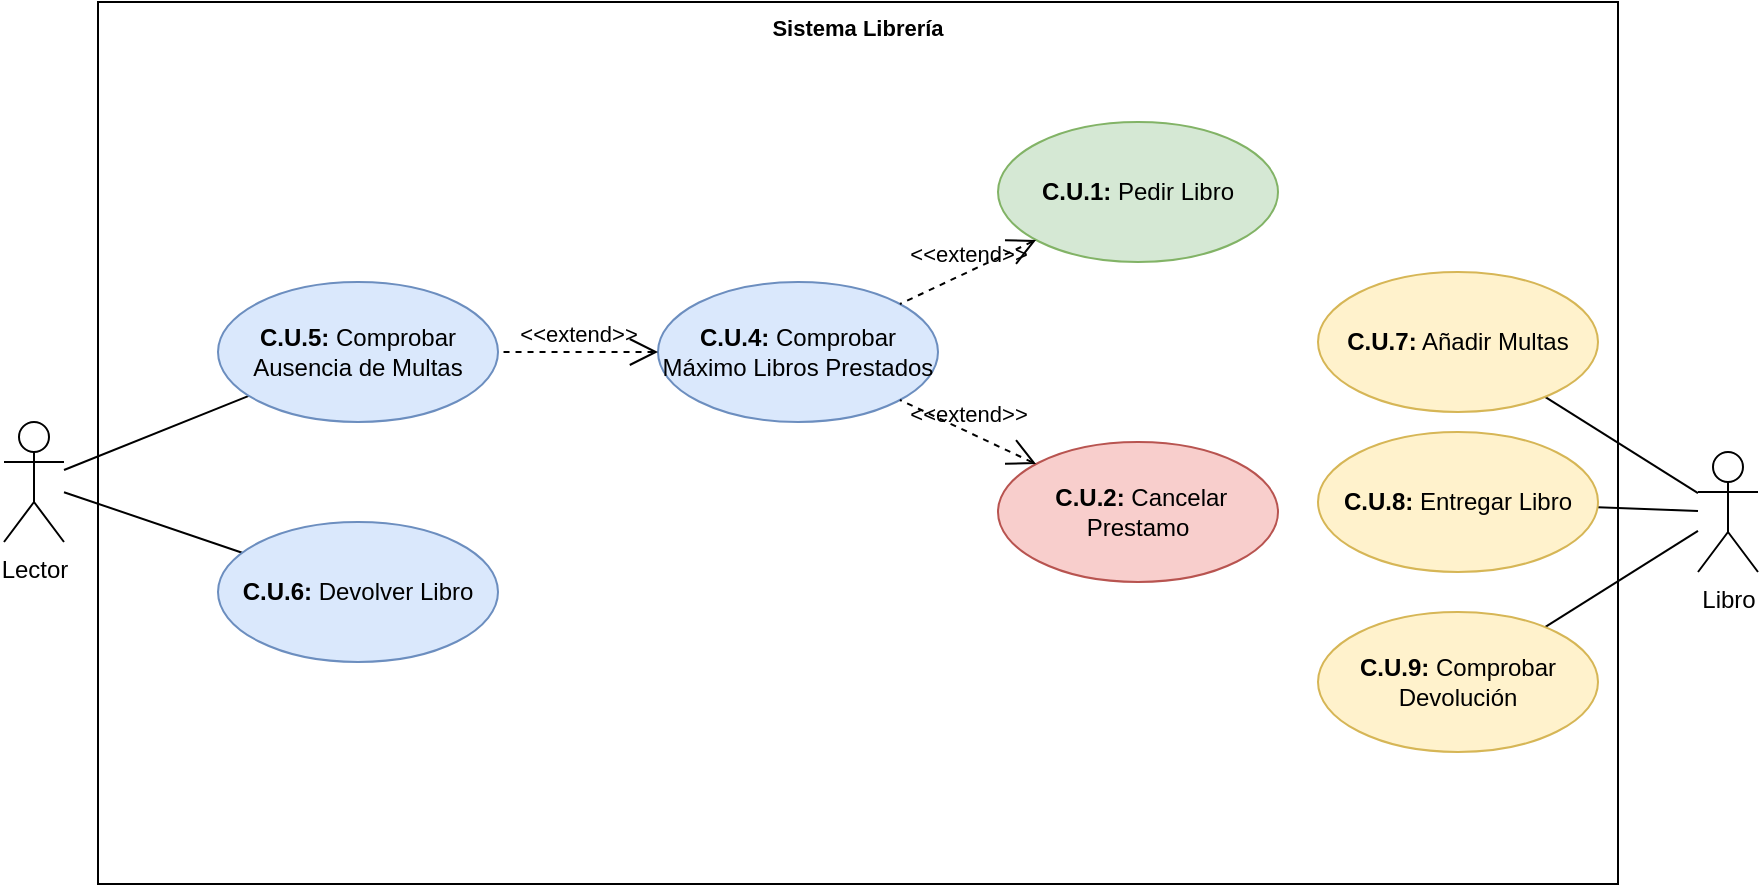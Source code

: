 <mxfile version="22.1.5" type="github">
  <diagram name="Página-1" id="XoftDs3j9hNS_kDx4S1m">
    <mxGraphModel dx="1434" dy="722" grid="1" gridSize="10" guides="1" tooltips="1" connect="1" arrows="1" fold="1" page="1" pageScale="1" pageWidth="827" pageHeight="1169" math="0" shadow="0">
      <root>
        <mxCell id="0" />
        <mxCell id="1" parent="0" />
        <mxCell id="c3HBFg0HI2Npq5dBwJYc-27" value="Sistema Librería" style="shape=rect;html=1;verticalAlign=top;fontStyle=1;whiteSpace=wrap;align=center;fontFamily=Helvetica;fontSize=11;fontColor=default;" parent="1" vertex="1">
          <mxGeometry x="170" y="40" width="760" height="441" as="geometry" />
        </mxCell>
        <mxCell id="c3HBFg0HI2Npq5dBwJYc-14" style="edgeStyle=none;shape=connector;rounded=0;orthogonalLoop=1;jettySize=auto;html=1;labelBackgroundColor=default;strokeColor=default;align=center;verticalAlign=middle;fontFamily=Helvetica;fontSize=11;fontColor=default;endArrow=none;endFill=0;" parent="1" source="c3HBFg0HI2Npq5dBwJYc-1" target="c3HBFg0HI2Npq5dBwJYc-7" edge="1">
          <mxGeometry relative="1" as="geometry" />
        </mxCell>
        <mxCell id="c3HBFg0HI2Npq5dBwJYc-18" style="edgeStyle=none;shape=connector;rounded=0;orthogonalLoop=1;jettySize=auto;html=1;labelBackgroundColor=default;strokeColor=default;align=center;verticalAlign=middle;fontFamily=Helvetica;fontSize=11;fontColor=default;endArrow=none;endFill=0;" parent="1" source="c3HBFg0HI2Npq5dBwJYc-1" target="c3HBFg0HI2Npq5dBwJYc-5" edge="1">
          <mxGeometry relative="1" as="geometry" />
        </mxCell>
        <mxCell id="c3HBFg0HI2Npq5dBwJYc-1" value="Lector" style="shape=umlActor;html=1;verticalLabelPosition=bottom;verticalAlign=top;align=center;" parent="1" vertex="1">
          <mxGeometry x="123" y="250" width="30" height="60" as="geometry" />
        </mxCell>
        <mxCell id="c3HBFg0HI2Npq5dBwJYc-2" value="&lt;b&gt;C.U.1:&lt;/b&gt; Pedir Libro" style="ellipse;whiteSpace=wrap;html=1;fillColor=#d5e8d4;strokeColor=#82b366;" parent="1" vertex="1">
          <mxGeometry x="620" y="100" width="140" height="70" as="geometry" />
        </mxCell>
        <mxCell id="c3HBFg0HI2Npq5dBwJYc-5" value="&lt;b&gt;C.U.6:&lt;/b&gt; Devolver Libro" style="ellipse;whiteSpace=wrap;html=1;fillColor=#dae8fc;strokeColor=#6c8ebf;" parent="1" vertex="1">
          <mxGeometry x="230" y="300" width="140" height="70" as="geometry" />
        </mxCell>
        <mxCell id="c3HBFg0HI2Npq5dBwJYc-6" value="&lt;b&gt;C.U.4: &lt;/b&gt;Comprobar Máximo Libros Prestados" style="ellipse;whiteSpace=wrap;html=1;fillColor=#dae8fc;strokeColor=#6c8ebf;" parent="1" vertex="1">
          <mxGeometry x="450" y="180" width="140" height="70" as="geometry" />
        </mxCell>
        <mxCell id="c3HBFg0HI2Npq5dBwJYc-7" value="&lt;b&gt;C.U.5: &lt;/b&gt;Comprobar Ausencia de Multas" style="ellipse;whiteSpace=wrap;html=1;fillColor=#dae8fc;strokeColor=#6c8ebf;" parent="1" vertex="1">
          <mxGeometry x="230" y="180" width="140" height="70" as="geometry" />
        </mxCell>
        <mxCell id="c3HBFg0HI2Npq5dBwJYc-8" value="&lt;b&gt;&amp;nbsp;C.U.2: &lt;/b&gt;Cancelar Prestamo" style="ellipse;whiteSpace=wrap;html=1;fillColor=#f8cecc;strokeColor=#b85450;" parent="1" vertex="1">
          <mxGeometry x="620" y="260" width="140" height="70" as="geometry" />
        </mxCell>
        <mxCell id="c3HBFg0HI2Npq5dBwJYc-15" value="&amp;lt;&amp;lt;extend&amp;gt;&amp;gt;" style="edgeStyle=none;html=1;startArrow=open;endArrow=none;startSize=12;verticalAlign=bottom;dashed=1;labelBackgroundColor=none;rounded=0;strokeColor=default;align=center;fontFamily=Helvetica;fontSize=11;fontColor=default;shape=connector;" parent="1" source="c3HBFg0HI2Npq5dBwJYc-8" target="c3HBFg0HI2Npq5dBwJYc-6" edge="1">
          <mxGeometry width="160" relative="1" as="geometry">
            <mxPoint x="370" y="335" as="sourcePoint" />
            <mxPoint x="530" y="335" as="targetPoint" />
          </mxGeometry>
        </mxCell>
        <mxCell id="c3HBFg0HI2Npq5dBwJYc-16" value="&amp;lt;&amp;lt;extend&amp;gt;&amp;gt;" style="edgeStyle=none;html=1;startArrow=open;endArrow=none;startSize=12;verticalAlign=bottom;dashed=1;labelBackgroundColor=none;rounded=0;strokeColor=default;align=center;fontFamily=Helvetica;fontSize=11;fontColor=default;shape=connector;" parent="1" source="c3HBFg0HI2Npq5dBwJYc-2" target="c3HBFg0HI2Npq5dBwJYc-6" edge="1">
          <mxGeometry width="160" relative="1" as="geometry">
            <mxPoint x="649" y="281" as="sourcePoint" />
            <mxPoint x="581" y="249" as="targetPoint" />
          </mxGeometry>
        </mxCell>
        <mxCell id="c3HBFg0HI2Npq5dBwJYc-17" value="&amp;lt;&amp;lt;extend&amp;gt;&amp;gt;" style="edgeStyle=none;html=1;startArrow=open;endArrow=none;startSize=12;verticalAlign=bottom;dashed=1;labelBackgroundColor=none;rounded=0;align=center;fontFamily=Helvetica;fontSize=11;fontColor=default;shape=connector;" parent="1" source="c3HBFg0HI2Npq5dBwJYc-6" target="c3HBFg0HI2Npq5dBwJYc-7" edge="1">
          <mxGeometry width="160" relative="1" as="geometry">
            <mxPoint x="649" y="169" as="sourcePoint" />
            <mxPoint x="581" y="201" as="targetPoint" />
          </mxGeometry>
        </mxCell>
        <mxCell id="c3HBFg0HI2Npq5dBwJYc-24" style="edgeStyle=none;shape=connector;rounded=0;orthogonalLoop=1;jettySize=auto;html=1;labelBackgroundColor=default;strokeColor=default;align=center;verticalAlign=middle;fontFamily=Helvetica;fontSize=11;fontColor=default;endArrow=none;endFill=0;" parent="1" source="c3HBFg0HI2Npq5dBwJYc-19" target="c3HBFg0HI2Npq5dBwJYc-23" edge="1">
          <mxGeometry relative="1" as="geometry" />
        </mxCell>
        <mxCell id="c3HBFg0HI2Npq5dBwJYc-25" style="edgeStyle=none;shape=connector;rounded=0;orthogonalLoop=1;jettySize=auto;html=1;labelBackgroundColor=default;strokeColor=default;align=center;verticalAlign=middle;fontFamily=Helvetica;fontSize=11;fontColor=default;endArrow=none;endFill=0;" parent="1" source="c3HBFg0HI2Npq5dBwJYc-19" target="c3HBFg0HI2Npq5dBwJYc-22" edge="1">
          <mxGeometry relative="1" as="geometry" />
        </mxCell>
        <mxCell id="c3HBFg0HI2Npq5dBwJYc-26" style="edgeStyle=none;shape=connector;rounded=0;orthogonalLoop=1;jettySize=auto;html=1;labelBackgroundColor=default;strokeColor=default;align=center;verticalAlign=middle;fontFamily=Helvetica;fontSize=11;fontColor=default;endArrow=none;endFill=0;" parent="1" source="c3HBFg0HI2Npq5dBwJYc-19" target="c3HBFg0HI2Npq5dBwJYc-21" edge="1">
          <mxGeometry relative="1" as="geometry" />
        </mxCell>
        <mxCell id="c3HBFg0HI2Npq5dBwJYc-19" value="Libro" style="shape=umlActor;html=1;verticalLabelPosition=bottom;verticalAlign=top;align=center;" parent="1" vertex="1">
          <mxGeometry x="970" y="265" width="30" height="60" as="geometry" />
        </mxCell>
        <mxCell id="c3HBFg0HI2Npq5dBwJYc-21" value="&lt;b&gt;C.U.9: &lt;/b&gt;Comprobar Devolución" style="ellipse;whiteSpace=wrap;html=1;fillColor=#fff2cc;strokeColor=#d6b656;" parent="1" vertex="1">
          <mxGeometry x="780" y="345" width="140" height="70" as="geometry" />
        </mxCell>
        <mxCell id="c3HBFg0HI2Npq5dBwJYc-22" value="&lt;b&gt;C.U.8: &lt;/b&gt;Entregar Libro" style="ellipse;whiteSpace=wrap;html=1;fillColor=#fff2cc;strokeColor=#d6b656;" parent="1" vertex="1">
          <mxGeometry x="780" y="255" width="140" height="70" as="geometry" />
        </mxCell>
        <mxCell id="c3HBFg0HI2Npq5dBwJYc-23" value="&lt;b&gt;C.U.7:&lt;/b&gt; Añadir Multas" style="ellipse;whiteSpace=wrap;html=1;fillColor=#fff2cc;strokeColor=#d6b656;" parent="1" vertex="1">
          <mxGeometry x="780" y="175" width="140" height="70" as="geometry" />
        </mxCell>
      </root>
    </mxGraphModel>
  </diagram>
</mxfile>
